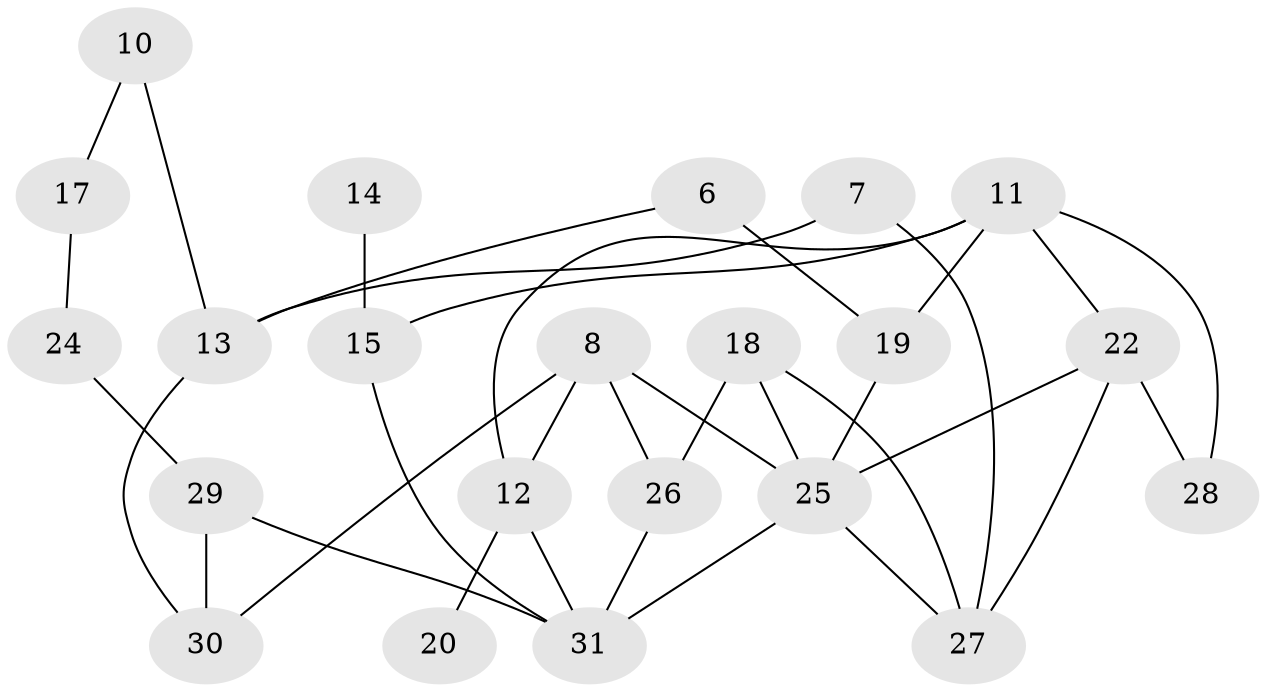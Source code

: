 // original degree distribution, {4: 0.19047619047619047, 2: 0.31746031746031744, 1: 0.14285714285714285, 0: 0.15873015873015872, 6: 0.047619047619047616, 3: 0.12698412698412698, 5: 0.015873015873015872}
// Generated by graph-tools (version 1.1) at 2025/00/03/09/25 03:00:52]
// undirected, 22 vertices, 34 edges
graph export_dot {
graph [start="1"]
  node [color=gray90,style=filled];
  6;
  7;
  8;
  10;
  11;
  12;
  13;
  14;
  15;
  17;
  18;
  19;
  20;
  22;
  24;
  25;
  26;
  27;
  28;
  29;
  30;
  31;
  6 -- 13 [weight=2.0];
  6 -- 19 [weight=3.0];
  7 -- 13 [weight=1.0];
  7 -- 27 [weight=1.0];
  8 -- 12 [weight=1.0];
  8 -- 25 [weight=1.0];
  8 -- 26 [weight=2.0];
  8 -- 30 [weight=1.0];
  10 -- 13 [weight=1.0];
  10 -- 17 [weight=1.0];
  11 -- 12 [weight=1.0];
  11 -- 15 [weight=1.0];
  11 -- 19 [weight=1.0];
  11 -- 22 [weight=1.0];
  11 -- 28 [weight=1.0];
  12 -- 20 [weight=1.0];
  12 -- 31 [weight=1.0];
  13 -- 30 [weight=1.0];
  14 -- 15 [weight=1.0];
  15 -- 31 [weight=1.0];
  17 -- 24 [weight=1.0];
  18 -- 25 [weight=1.0];
  18 -- 26 [weight=1.0];
  18 -- 27 [weight=1.0];
  19 -- 25 [weight=1.0];
  22 -- 25 [weight=2.0];
  22 -- 27 [weight=1.0];
  22 -- 28 [weight=2.0];
  24 -- 29 [weight=1.0];
  25 -- 27 [weight=1.0];
  25 -- 31 [weight=1.0];
  26 -- 31 [weight=1.0];
  29 -- 30 [weight=1.0];
  29 -- 31 [weight=1.0];
}
